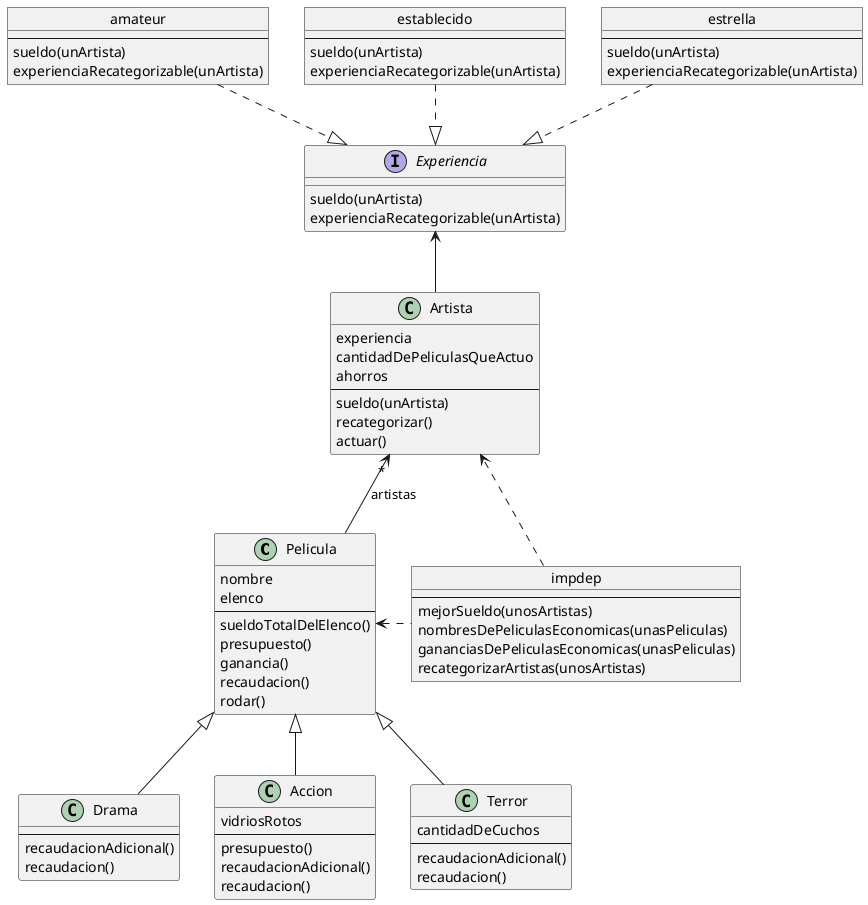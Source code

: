 @startuml DiagramaIMdeP

class Pelicula {
    nombre
    elenco
--
    sueldoTotalDelElenco()
    presupuesto()
    ganancia()
    recaudacion()
    rodar()
}

class Drama extends Pelicula {
--
    recaudacionAdicional()
    recaudacion()
}

class Accion extends Pelicula {
    vidriosRotos
--
    presupuesto()
    recaudacionAdicional()
    recaudacion()
}

class Terror extends Pelicula {
    cantidadDeCuchos
--
    recaudacionAdicional()
    recaudacion()
}

class Artista {
    experiencia
    cantidadDePeliculasQueActuo
    ahorros
--
    sueldo(unArtista)
    recategorizar()
    actuar()
}

interface Experiencia {
    sueldo(unArtista)
    experienciaRecategorizable(unArtista)
}

object amateur {
    --
    sueldo(unArtista)
    experienciaRecategorizable(unArtista)
}

object establecido {
    --
    sueldo(unArtista)
    experienciaRecategorizable(unArtista)
}

object estrella {
    --
    sueldo(unArtista)
    experienciaRecategorizable(unArtista)
}

object impdep {
    --
    mejorSueldo(unosArtistas)
    nombresDePeliculasEconomicas(unasPeliculas)
    gananciasDePeliculasEconomicas(unasPeliculas)
    recategorizarArtistas(unosArtistas)
}

impdep .left.> Pelicula
impdep ..> Artista
amateur ..|> Experiencia
establecido ..|> Experiencia
estrella ..|> Experiencia
Artista -up-> Experiencia
Pelicula -up-> "*" Artista : artistas 
@enduml